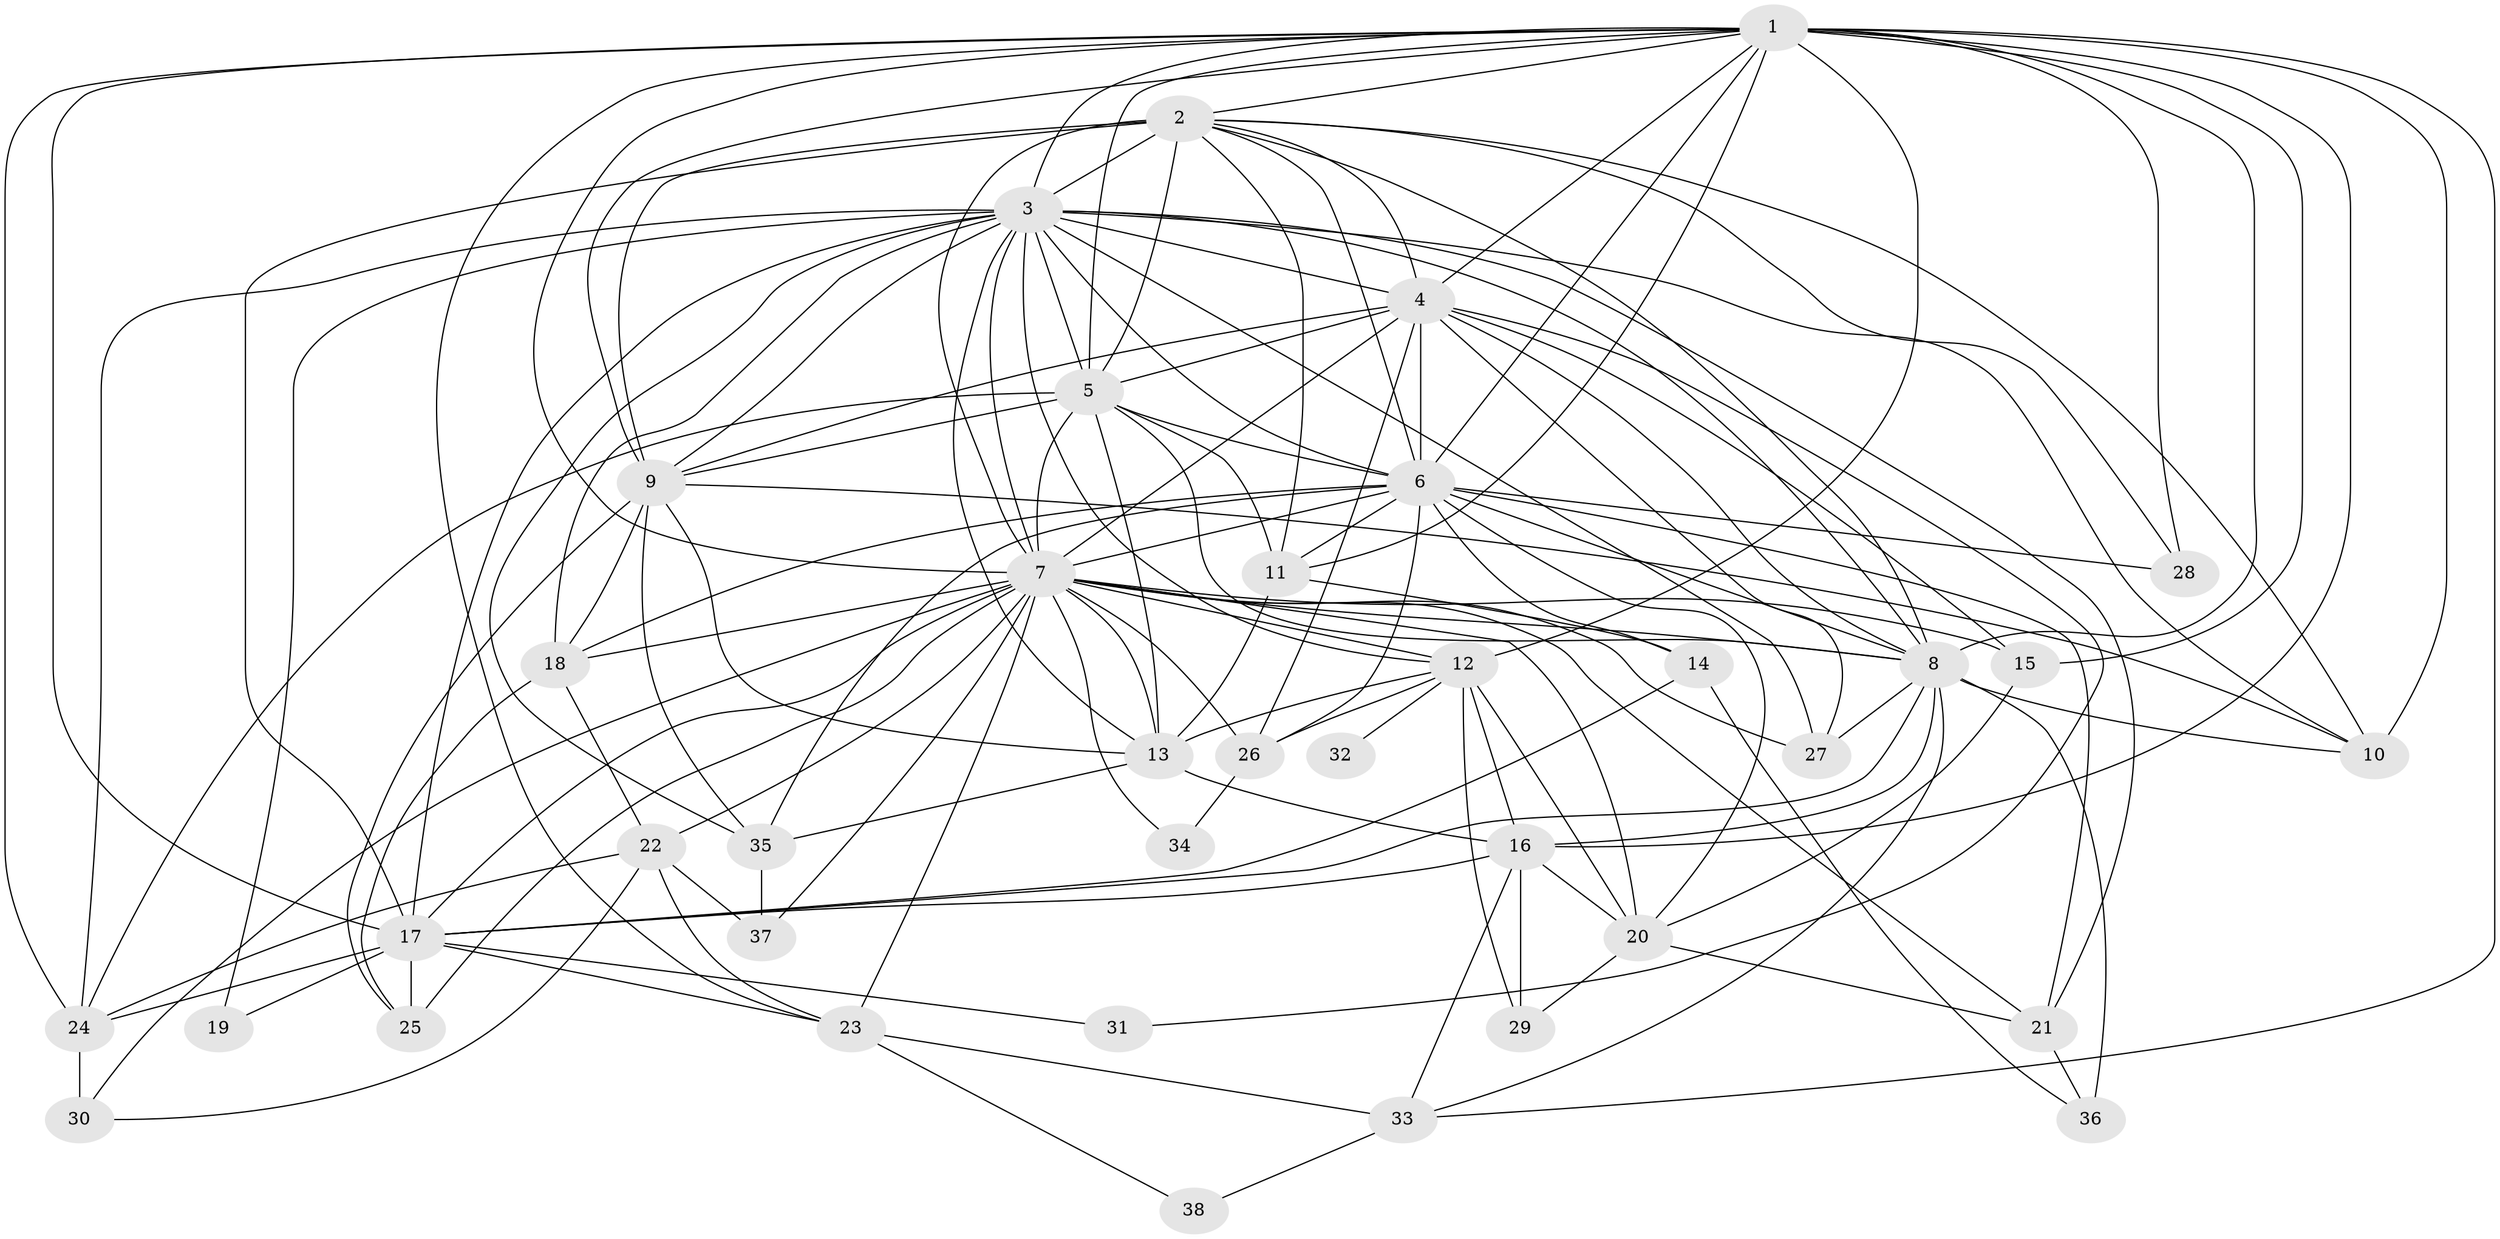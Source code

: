 // original degree distribution, {28: 0.017094017094017096, 23: 0.008547008547008548, 21: 0.017094017094017096, 17: 0.008547008547008548, 18: 0.017094017094017096, 14: 0.008547008547008548, 24: 0.008547008547008548, 2: 0.4700854700854701, 3: 0.26495726495726496, 5: 0.05982905982905983, 6: 0.008547008547008548, 4: 0.08547008547008547, 7: 0.017094017094017096, 8: 0.008547008547008548}
// Generated by graph-tools (version 1.1) at 2025/49/03/04/25 22:49:37]
// undirected, 38 vertices, 135 edges
graph export_dot {
  node [color=gray90,style=filled];
  1;
  2;
  3;
  4;
  5;
  6;
  7;
  8;
  9;
  10;
  11;
  12;
  13;
  14;
  15;
  16;
  17;
  18;
  19;
  20;
  21;
  22;
  23;
  24;
  25;
  26;
  27;
  28;
  29;
  30;
  31;
  32;
  33;
  34;
  35;
  36;
  37;
  38;
  1 -- 2 [weight=2.0];
  1 -- 3 [weight=1.0];
  1 -- 4 [weight=1.0];
  1 -- 5 [weight=2.0];
  1 -- 6 [weight=2.0];
  1 -- 7 [weight=3.0];
  1 -- 8 [weight=2.0];
  1 -- 9 [weight=1.0];
  1 -- 10 [weight=1.0];
  1 -- 11 [weight=1.0];
  1 -- 12 [weight=5.0];
  1 -- 15 [weight=1.0];
  1 -- 16 [weight=1.0];
  1 -- 17 [weight=1.0];
  1 -- 23 [weight=1.0];
  1 -- 24 [weight=1.0];
  1 -- 28 [weight=1.0];
  1 -- 33 [weight=1.0];
  2 -- 3 [weight=3.0];
  2 -- 4 [weight=2.0];
  2 -- 5 [weight=3.0];
  2 -- 6 [weight=4.0];
  2 -- 7 [weight=2.0];
  2 -- 8 [weight=2.0];
  2 -- 9 [weight=8.0];
  2 -- 10 [weight=2.0];
  2 -- 11 [weight=1.0];
  2 -- 17 [weight=9.0];
  2 -- 28 [weight=1.0];
  3 -- 4 [weight=2.0];
  3 -- 5 [weight=1.0];
  3 -- 6 [weight=2.0];
  3 -- 7 [weight=1.0];
  3 -- 8 [weight=1.0];
  3 -- 9 [weight=1.0];
  3 -- 10 [weight=1.0];
  3 -- 12 [weight=2.0];
  3 -- 13 [weight=1.0];
  3 -- 17 [weight=2.0];
  3 -- 18 [weight=1.0];
  3 -- 19 [weight=3.0];
  3 -- 21 [weight=1.0];
  3 -- 24 [weight=1.0];
  3 -- 27 [weight=1.0];
  3 -- 35 [weight=1.0];
  4 -- 5 [weight=2.0];
  4 -- 6 [weight=2.0];
  4 -- 7 [weight=2.0];
  4 -- 8 [weight=1.0];
  4 -- 9 [weight=1.0];
  4 -- 15 [weight=1.0];
  4 -- 26 [weight=1.0];
  4 -- 27 [weight=1.0];
  4 -- 31 [weight=1.0];
  5 -- 6 [weight=2.0];
  5 -- 7 [weight=1.0];
  5 -- 8 [weight=1.0];
  5 -- 9 [weight=1.0];
  5 -- 11 [weight=1.0];
  5 -- 13 [weight=3.0];
  5 -- 24 [weight=1.0];
  6 -- 7 [weight=11.0];
  6 -- 8 [weight=2.0];
  6 -- 11 [weight=1.0];
  6 -- 14 [weight=2.0];
  6 -- 18 [weight=1.0];
  6 -- 20 [weight=1.0];
  6 -- 21 [weight=1.0];
  6 -- 26 [weight=2.0];
  6 -- 28 [weight=1.0];
  6 -- 35 [weight=1.0];
  7 -- 8 [weight=3.0];
  7 -- 12 [weight=1.0];
  7 -- 13 [weight=1.0];
  7 -- 15 [weight=1.0];
  7 -- 17 [weight=1.0];
  7 -- 18 [weight=1.0];
  7 -- 20 [weight=1.0];
  7 -- 21 [weight=1.0];
  7 -- 22 [weight=1.0];
  7 -- 23 [weight=1.0];
  7 -- 25 [weight=1.0];
  7 -- 26 [weight=1.0];
  7 -- 27 [weight=1.0];
  7 -- 30 [weight=1.0];
  7 -- 34 [weight=1.0];
  7 -- 37 [weight=1.0];
  8 -- 10 [weight=1.0];
  8 -- 16 [weight=5.0];
  8 -- 17 [weight=1.0];
  8 -- 27 [weight=1.0];
  8 -- 33 [weight=1.0];
  8 -- 36 [weight=2.0];
  9 -- 10 [weight=1.0];
  9 -- 13 [weight=1.0];
  9 -- 18 [weight=1.0];
  9 -- 25 [weight=1.0];
  9 -- 35 [weight=1.0];
  11 -- 13 [weight=1.0];
  11 -- 14 [weight=1.0];
  12 -- 13 [weight=1.0];
  12 -- 16 [weight=1.0];
  12 -- 20 [weight=1.0];
  12 -- 26 [weight=1.0];
  12 -- 29 [weight=1.0];
  12 -- 32 [weight=1.0];
  13 -- 16 [weight=1.0];
  13 -- 35 [weight=1.0];
  14 -- 17 [weight=1.0];
  14 -- 36 [weight=1.0];
  15 -- 20 [weight=1.0];
  16 -- 17 [weight=1.0];
  16 -- 20 [weight=1.0];
  16 -- 29 [weight=1.0];
  16 -- 33 [weight=1.0];
  17 -- 19 [weight=1.0];
  17 -- 23 [weight=1.0];
  17 -- 24 [weight=1.0];
  17 -- 25 [weight=2.0];
  17 -- 31 [weight=1.0];
  18 -- 22 [weight=2.0];
  18 -- 25 [weight=1.0];
  20 -- 21 [weight=1.0];
  20 -- 29 [weight=1.0];
  21 -- 36 [weight=1.0];
  22 -- 23 [weight=1.0];
  22 -- 24 [weight=1.0];
  22 -- 30 [weight=1.0];
  22 -- 37 [weight=1.0];
  23 -- 33 [weight=1.0];
  23 -- 38 [weight=1.0];
  24 -- 30 [weight=3.0];
  26 -- 34 [weight=1.0];
  33 -- 38 [weight=1.0];
  35 -- 37 [weight=1.0];
}
